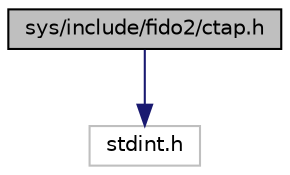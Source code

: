 digraph "sys/include/fido2/ctap.h"
{
 // LATEX_PDF_SIZE
  edge [fontname="Helvetica",fontsize="10",labelfontname="Helvetica",labelfontsize="10"];
  node [fontname="Helvetica",fontsize="10",shape=record];
  Node1 [label="sys/include/fido2/ctap.h",height=0.2,width=0.4,color="black", fillcolor="grey75", style="filled", fontcolor="black",tooltip="Public FIDO2 CTAP defines, structures and function declarations."];
  Node1 -> Node2 [color="midnightblue",fontsize="10",style="solid",fontname="Helvetica"];
  Node2 [label="stdint.h",height=0.2,width=0.4,color="grey75", fillcolor="white", style="filled",tooltip=" "];
}
